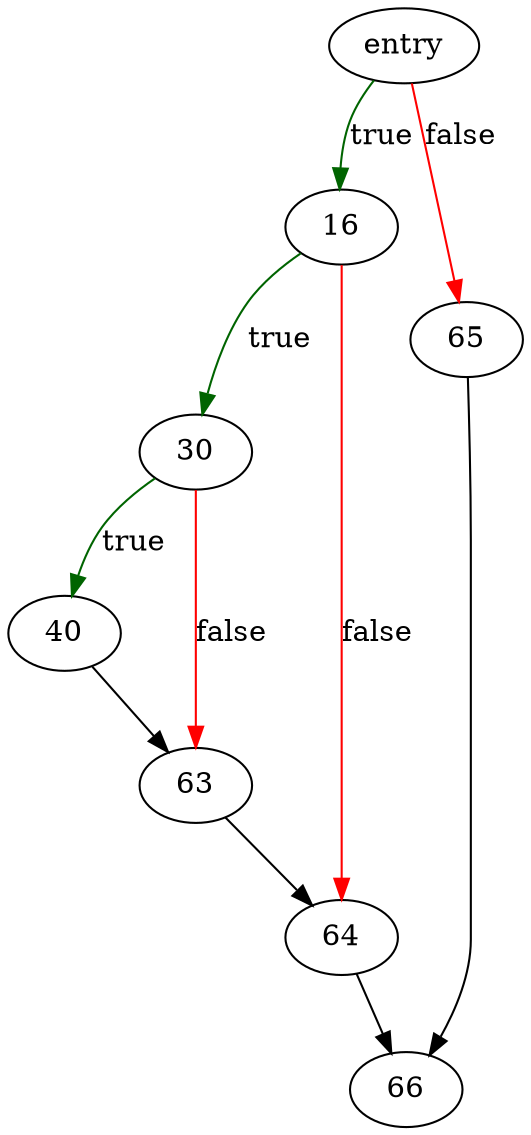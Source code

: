digraph "havingToWhereExprCb" {
	// Node definitions.
	2 [label=entry];
	16;
	30;
	40;
	63;
	64;
	65;
	66;

	// Edge definitions.
	2 -> 16 [
		color=darkgreen
		label=true
	];
	2 -> 65 [
		color=red
		label=false
	];
	16 -> 30 [
		color=darkgreen
		label=true
	];
	16 -> 64 [
		color=red
		label=false
	];
	30 -> 40 [
		color=darkgreen
		label=true
	];
	30 -> 63 [
		color=red
		label=false
	];
	40 -> 63;
	63 -> 64;
	64 -> 66;
	65 -> 66;
}